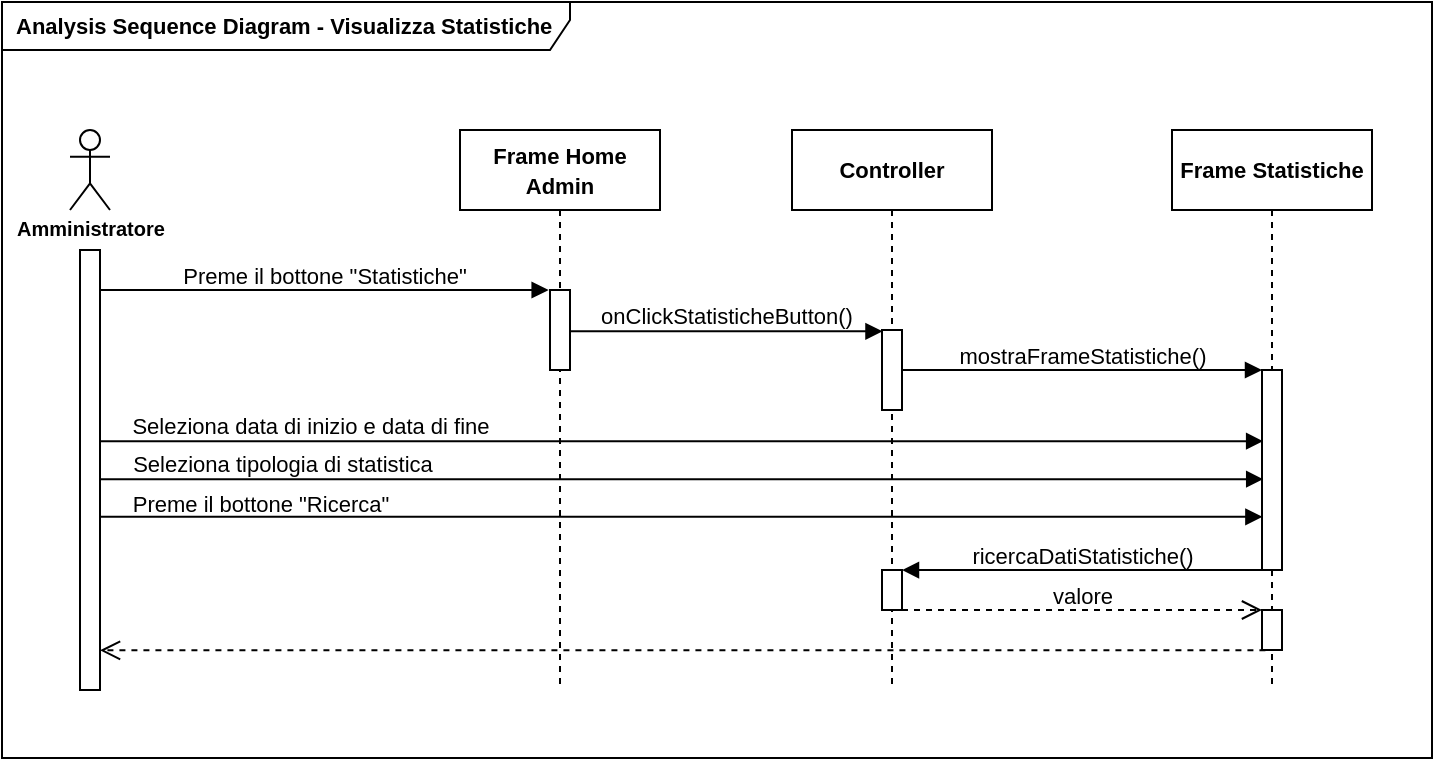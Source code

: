 <mxfile version="20.8.10" type="device"><diagram id="T5FJo2kkHQ8TG5Xgknkc" name="Pagina-1"><mxGraphModel dx="1418" dy="828" grid="1" gridSize="10" guides="1" tooltips="1" connect="1" arrows="1" fold="1" page="1" pageScale="1" pageWidth="827" pageHeight="1169" math="0" shadow="0"><root><mxCell id="0"/><mxCell id="1" parent="0"/><mxCell id="mxLigpZW6q8RhFsnQBTm-1" value="&lt;b&gt;&lt;font style=&quot;font-size: 11px;&quot;&gt;Analysis Sequence Diagram - Visualizza Statistiche&lt;/font&gt;&lt;/b&gt;" style="shape=umlFrame;whiteSpace=wrap;html=1;width=284;height=24;boundedLbl=1;verticalAlign=middle;align=left;spacingLeft=5;" parent="1" vertex="1"><mxGeometry x="56" y="396" width="715" height="378" as="geometry"/></mxCell><mxCell id="mxLigpZW6q8RhFsnQBTm-22" value="Preme il bottone &quot;Statistiche&quot;" style="html=1;verticalAlign=bottom;endArrow=block;rounded=0;entryX=-0.067;entryY=0;entryDx=0;entryDy=0;entryPerimeter=0;labelBackgroundColor=none;spacingBottom=-2;" parent="1" source="mxLigpZW6q8RhFsnQBTm-41" target="mxLigpZW6q8RhFsnQBTm-31" edge="1"><mxGeometry width="80" relative="1" as="geometry"><mxPoint x="150" y="540" as="sourcePoint"/><mxPoint x="251" y="540" as="targetPoint"/></mxGeometry></mxCell><mxCell id="mxLigpZW6q8RhFsnQBTm-24" value="&lt;b&gt;&lt;font style=&quot;font-size: 11px;&quot;&gt;Frame Statistiche&lt;/font&gt;&lt;/b&gt;" style="shape=umlLifeline;perimeter=lifelinePerimeter;whiteSpace=wrap;html=1;container=1;collapsible=0;recursiveResize=0;outlineConnect=0;" parent="1" vertex="1"><mxGeometry x="641" y="460" width="100" height="280" as="geometry"/></mxCell><mxCell id="mxLigpZW6q8RhFsnQBTm-25" value="" style="html=1;points=[];perimeter=orthogonalPerimeter;" parent="mxLigpZW6q8RhFsnQBTm-24" vertex="1"><mxGeometry x="45" y="120" width="10" height="100" as="geometry"/></mxCell><mxCell id="mxLigpZW6q8RhFsnQBTm-26" value="" style="html=1;points=[];perimeter=orthogonalPerimeter;" parent="mxLigpZW6q8RhFsnQBTm-24" vertex="1"><mxGeometry x="45" y="240" width="10" height="20" as="geometry"/></mxCell><mxCell id="mxLigpZW6q8RhFsnQBTm-27" value="&lt;b&gt;&lt;font style=&quot;font-size: 11px;&quot;&gt;Controller&lt;/font&gt;&lt;/b&gt;" style="shape=umlLifeline;perimeter=lifelinePerimeter;whiteSpace=wrap;html=1;container=1;collapsible=0;recursiveResize=0;outlineConnect=0;" parent="1" vertex="1"><mxGeometry x="451" y="460" width="100" height="280" as="geometry"/></mxCell><mxCell id="mxLigpZW6q8RhFsnQBTm-28" value="" style="html=1;points=[];perimeter=orthogonalPerimeter;" parent="mxLigpZW6q8RhFsnQBTm-27" vertex="1"><mxGeometry x="45" y="100" width="10" height="40" as="geometry"/></mxCell><mxCell id="mxLigpZW6q8RhFsnQBTm-29" value="" style="html=1;points=[];perimeter=orthogonalPerimeter;" parent="mxLigpZW6q8RhFsnQBTm-27" vertex="1"><mxGeometry x="45" y="220" width="10" height="20" as="geometry"/></mxCell><mxCell id="mxLigpZW6q8RhFsnQBTm-30" value="&lt;font style=&quot;font-size: 11px;&quot;&gt;Frame Home Admin&lt;/font&gt;" style="shape=umlLifeline;perimeter=lifelinePerimeter;whiteSpace=wrap;html=1;container=1;collapsible=0;recursiveResize=0;outlineConnect=0;fontStyle=1" parent="1" vertex="1"><mxGeometry x="285" y="460" width="100" height="280" as="geometry"/></mxCell><mxCell id="mxLigpZW6q8RhFsnQBTm-31" value="" style="html=1;points=[];perimeter=orthogonalPerimeter;" parent="mxLigpZW6q8RhFsnQBTm-30" vertex="1"><mxGeometry x="45" y="80" width="10" height="40" as="geometry"/></mxCell><mxCell id="mxLigpZW6q8RhFsnQBTm-32" value="onClickStatisticheButton()" style="html=1;verticalAlign=bottom;endArrow=block;rounded=0;entryX=0.024;entryY=0.016;entryDx=0;entryDy=0;entryPerimeter=0;labelBackgroundColor=none;spacingBottom=-1;" parent="1" source="mxLigpZW6q8RhFsnQBTm-31" target="mxLigpZW6q8RhFsnQBTm-28" edge="1"><mxGeometry x="-0.002" width="80" relative="1" as="geometry"><mxPoint x="356" y="561" as="sourcePoint"/><mxPoint x="471" y="560" as="targetPoint"/><mxPoint as="offset"/></mxGeometry></mxCell><mxCell id="mxLigpZW6q8RhFsnQBTm-33" value="mostraFrameStatistiche()" style="html=1;verticalAlign=bottom;endArrow=block;rounded=0;labelBackgroundColor=none;spacingBottom=-2;" parent="1" source="mxLigpZW6q8RhFsnQBTm-28" target="mxLigpZW6q8RhFsnQBTm-25" edge="1"><mxGeometry x="0.001" width="80" relative="1" as="geometry"><mxPoint x="521" y="580" as="sourcePoint"/><mxPoint x="670" y="580" as="targetPoint"/><mxPoint as="offset"/></mxGeometry></mxCell><mxCell id="mxLigpZW6q8RhFsnQBTm-35" value="Seleziona data di inizio e data di fine" style="html=1;verticalAlign=bottom;endArrow=block;rounded=0;spacingLeft=7;labelBackgroundColor=none;entryX=0.057;entryY=0.356;entryDx=0;entryDy=0;entryPerimeter=0;" parent="1" source="mxLigpZW6q8RhFsnQBTm-41" target="mxLigpZW6q8RhFsnQBTm-25" edge="1"><mxGeometry x="-0.651" y="-1" width="80" relative="1" as="geometry"><mxPoint x="150" y="620" as="sourcePoint"/><mxPoint x="650" y="620" as="targetPoint"/><mxPoint as="offset"/></mxGeometry></mxCell><mxCell id="mxLigpZW6q8RhFsnQBTm-36" value="Seleziona tipologia di statistica" style="html=1;verticalAlign=bottom;endArrow=block;rounded=0;labelBackgroundColor=none;spacingBottom=-1;spacingLeft=0;entryX=0.06;entryY=0.546;entryDx=0;entryDy=0;entryPerimeter=0;" parent="1" source="mxLigpZW6q8RhFsnQBTm-41" target="mxLigpZW6q8RhFsnQBTm-25" edge="1"><mxGeometry x="-0.688" width="80" relative="1" as="geometry"><mxPoint x="150" y="640" as="sourcePoint"/><mxPoint x="670" y="640" as="targetPoint"/><mxPoint as="offset"/></mxGeometry></mxCell><mxCell id="mxLigpZW6q8RhFsnQBTm-37" value="Preme il bottone &quot;Ricerca&quot;" style="html=1;verticalAlign=bottom;endArrow=block;rounded=0;spacingLeft=-22;labelBackgroundColor=none;entryX=0.02;entryY=0.734;entryDx=0;entryDy=0;entryPerimeter=0;spacingBottom=-2;" parent="1" source="mxLigpZW6q8RhFsnQBTm-41" target="mxLigpZW6q8RhFsnQBTm-25" edge="1"><mxGeometry x="-0.686" y="-1" width="80" relative="1" as="geometry"><mxPoint x="150" y="659" as="sourcePoint"/><mxPoint x="680" y="660" as="targetPoint"/><mxPoint as="offset"/></mxGeometry></mxCell><mxCell id="mxLigpZW6q8RhFsnQBTm-38" value="ricercaDatiStatistiche()" style="html=1;verticalAlign=bottom;endArrow=block;rounded=0;entryX=1;entryY=0.001;entryDx=0;entryDy=0;entryPerimeter=0;labelBackgroundColor=none;spacingBottom=-2;" parent="1" source="mxLigpZW6q8RhFsnQBTm-25" target="mxLigpZW6q8RhFsnQBTm-29" edge="1"><mxGeometry width="80" relative="1" as="geometry"><mxPoint x="536" y="680" as="sourcePoint"/><mxPoint x="526" y="680" as="targetPoint"/></mxGeometry></mxCell><mxCell id="mxLigpZW6q8RhFsnQBTm-39" value="valore" style="html=1;verticalAlign=bottom;endArrow=open;dashed=1;endSize=8;rounded=0;labelBackgroundColor=none;spacingBottom=-2;" parent="1" source="mxLigpZW6q8RhFsnQBTm-29" target="mxLigpZW6q8RhFsnQBTm-26" edge="1"><mxGeometry relative="1" as="geometry"><mxPoint x="631" y="700" as="sourcePoint"/><mxPoint x="551" y="700" as="targetPoint"/></mxGeometry></mxCell><mxCell id="mxLigpZW6q8RhFsnQBTm-40" value="&lt;font style=&quot;font-size: 10px;&quot;&gt;&lt;b&gt;Amministratore&lt;/b&gt;&lt;/font&gt;" style="shape=umlActor;verticalLabelPosition=bottom;verticalAlign=top;html=1;fillColor=none;spacing=-3;" parent="1" vertex="1"><mxGeometry x="90" y="460" width="20" height="40" as="geometry"/></mxCell><mxCell id="mxLigpZW6q8RhFsnQBTm-41" value="" style="html=1;points=[];perimeter=orthogonalPerimeter;fontSize=10;fillColor=none;" parent="1" vertex="1"><mxGeometry x="95" y="520" width="10" height="220" as="geometry"/></mxCell><mxCell id="mxLigpZW6q8RhFsnQBTm-42" value="" style="html=1;verticalAlign=bottom;endArrow=open;dashed=1;endSize=8;rounded=0;labelBackgroundColor=none;fontSize=11;exitX=0.171;exitY=1.007;exitDx=0;exitDy=0;exitPerimeter=0;" parent="1" source="mxLigpZW6q8RhFsnQBTm-26" target="mxLigpZW6q8RhFsnQBTm-41" edge="1"><mxGeometry relative="1" as="geometry"><mxPoint x="451" y="720" as="sourcePoint"/><mxPoint x="371" y="720" as="targetPoint"/></mxGeometry></mxCell></root></mxGraphModel></diagram></mxfile>